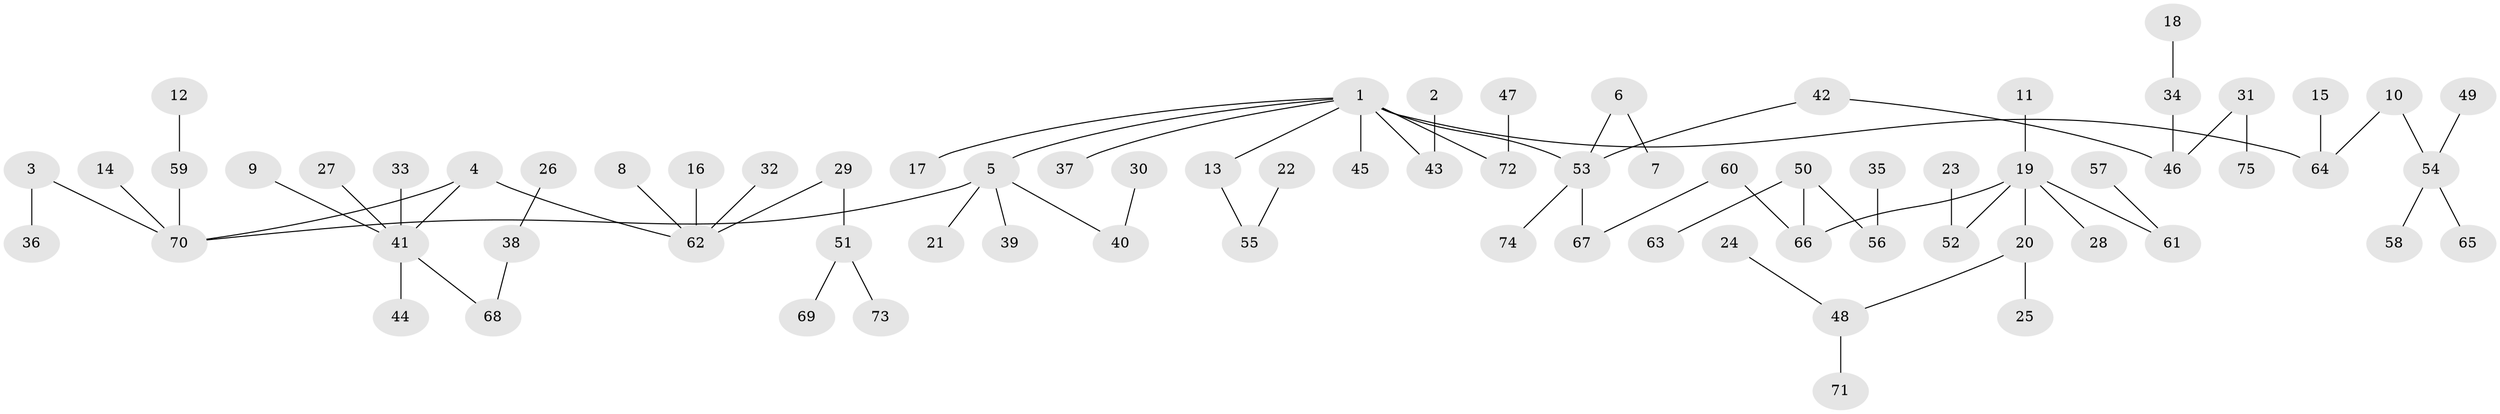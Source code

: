 // original degree distribution, {6: 0.020134228187919462, 5: 0.026845637583892617, 3: 0.12080536912751678, 2: 0.21476510067114093, 7: 0.020134228187919462, 4: 0.06711409395973154, 1: 0.5302013422818792}
// Generated by graph-tools (version 1.1) at 2025/26/03/09/25 03:26:27]
// undirected, 75 vertices, 74 edges
graph export_dot {
graph [start="1"]
  node [color=gray90,style=filled];
  1;
  2;
  3;
  4;
  5;
  6;
  7;
  8;
  9;
  10;
  11;
  12;
  13;
  14;
  15;
  16;
  17;
  18;
  19;
  20;
  21;
  22;
  23;
  24;
  25;
  26;
  27;
  28;
  29;
  30;
  31;
  32;
  33;
  34;
  35;
  36;
  37;
  38;
  39;
  40;
  41;
  42;
  43;
  44;
  45;
  46;
  47;
  48;
  49;
  50;
  51;
  52;
  53;
  54;
  55;
  56;
  57;
  58;
  59;
  60;
  61;
  62;
  63;
  64;
  65;
  66;
  67;
  68;
  69;
  70;
  71;
  72;
  73;
  74;
  75;
  1 -- 5 [weight=1.0];
  1 -- 13 [weight=1.0];
  1 -- 17 [weight=1.0];
  1 -- 37 [weight=1.0];
  1 -- 43 [weight=1.0];
  1 -- 45 [weight=1.0];
  1 -- 53 [weight=1.0];
  1 -- 64 [weight=1.0];
  1 -- 72 [weight=1.0];
  2 -- 43 [weight=1.0];
  3 -- 36 [weight=1.0];
  3 -- 70 [weight=1.0];
  4 -- 41 [weight=1.0];
  4 -- 62 [weight=1.0];
  4 -- 70 [weight=1.0];
  5 -- 21 [weight=1.0];
  5 -- 39 [weight=1.0];
  5 -- 40 [weight=1.0];
  5 -- 70 [weight=1.0];
  6 -- 7 [weight=1.0];
  6 -- 53 [weight=1.0];
  8 -- 62 [weight=1.0];
  9 -- 41 [weight=1.0];
  10 -- 54 [weight=1.0];
  10 -- 64 [weight=1.0];
  11 -- 19 [weight=1.0];
  12 -- 59 [weight=1.0];
  13 -- 55 [weight=1.0];
  14 -- 70 [weight=1.0];
  15 -- 64 [weight=1.0];
  16 -- 62 [weight=1.0];
  18 -- 34 [weight=1.0];
  19 -- 20 [weight=1.0];
  19 -- 28 [weight=1.0];
  19 -- 52 [weight=1.0];
  19 -- 61 [weight=1.0];
  19 -- 66 [weight=1.0];
  20 -- 25 [weight=1.0];
  20 -- 48 [weight=1.0];
  22 -- 55 [weight=1.0];
  23 -- 52 [weight=1.0];
  24 -- 48 [weight=1.0];
  26 -- 38 [weight=1.0];
  27 -- 41 [weight=1.0];
  29 -- 51 [weight=1.0];
  29 -- 62 [weight=1.0];
  30 -- 40 [weight=1.0];
  31 -- 46 [weight=1.0];
  31 -- 75 [weight=1.0];
  32 -- 62 [weight=1.0];
  33 -- 41 [weight=1.0];
  34 -- 46 [weight=1.0];
  35 -- 56 [weight=1.0];
  38 -- 68 [weight=1.0];
  41 -- 44 [weight=1.0];
  41 -- 68 [weight=1.0];
  42 -- 46 [weight=1.0];
  42 -- 53 [weight=1.0];
  47 -- 72 [weight=1.0];
  48 -- 71 [weight=1.0];
  49 -- 54 [weight=1.0];
  50 -- 56 [weight=1.0];
  50 -- 63 [weight=1.0];
  50 -- 66 [weight=1.0];
  51 -- 69 [weight=1.0];
  51 -- 73 [weight=1.0];
  53 -- 67 [weight=1.0];
  53 -- 74 [weight=1.0];
  54 -- 58 [weight=1.0];
  54 -- 65 [weight=1.0];
  57 -- 61 [weight=1.0];
  59 -- 70 [weight=1.0];
  60 -- 66 [weight=1.0];
  60 -- 67 [weight=1.0];
}
